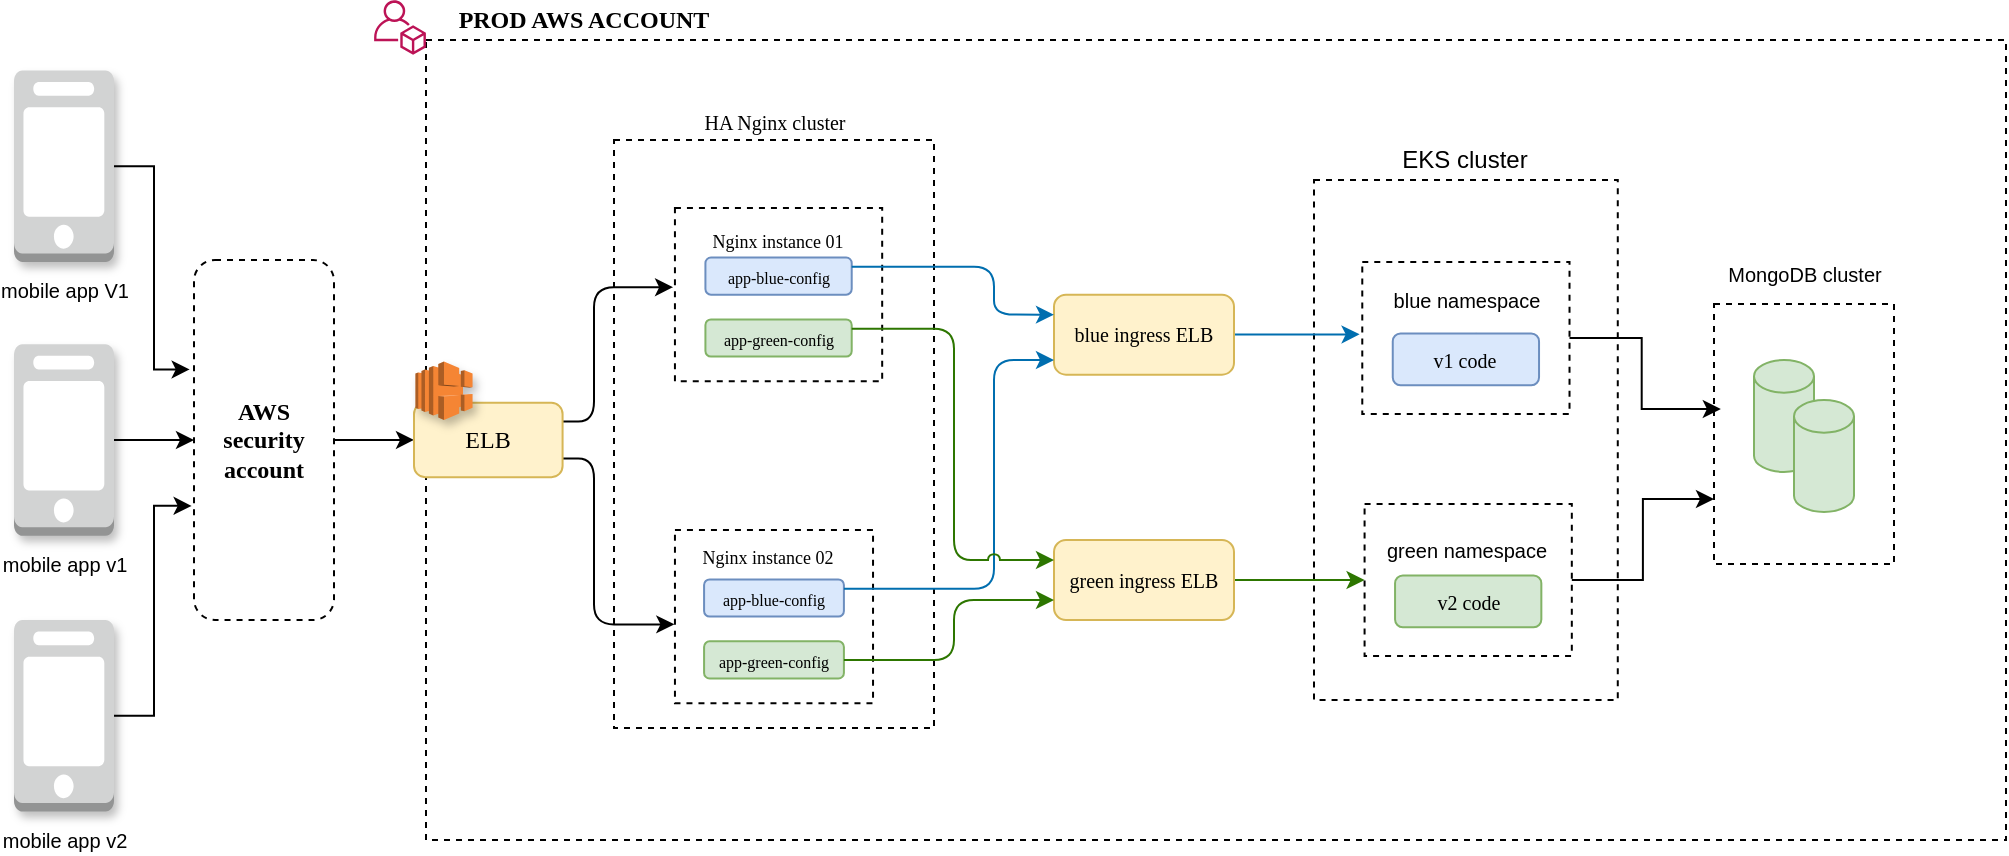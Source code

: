 <mxfile version="14.7.6" type="github">
  <diagram id="qzOaQ2OwNqaUCwpIFnaY" name="Page-1">
    <mxGraphModel dx="1208" dy="602" grid="1" gridSize="10" guides="1" tooltips="1" connect="1" arrows="1" fold="1" page="1" pageScale="1" pageWidth="1169" pageHeight="827" math="0" shadow="0">
      <root>
        <mxCell id="0" />
        <mxCell id="1" parent="0" />
        <mxCell id="DKKTpWRmgBJiDXLGIOay-57" value="" style="rounded=0;whiteSpace=wrap;html=1;shadow=0;glass=0;dashed=1;sketch=0;strokeWidth=1;fillColor=none;" parent="1" vertex="1">
          <mxGeometry x="276" y="210.01" width="790" height="400" as="geometry" />
        </mxCell>
        <mxCell id="DKKTpWRmgBJiDXLGIOay-19" value="" style="rounded=0;whiteSpace=wrap;html=1;dashed=1;strokeWidth=1;fillColor=none;" parent="1" vertex="1">
          <mxGeometry x="720" y="280" width="151.89" height="260" as="geometry" />
        </mxCell>
        <mxCell id="DKKTpWRmgBJiDXLGIOay-15" value="" style="rounded=0;whiteSpace=wrap;html=1;dashed=1;strokeWidth=1;fillColor=none;" parent="1" vertex="1">
          <mxGeometry x="370" y="260" width="160" height="294" as="geometry" />
        </mxCell>
        <mxCell id="DKKTpWRmgBJiDXLGIOay-39" value="" style="edgeStyle=orthogonalEdgeStyle;rounded=0;orthogonalLoop=1;jettySize=auto;html=1;" parent="1" source="DKKTpWRmgBJiDXLGIOay-1" target="DKKTpWRmgBJiDXLGIOay-2" edge="1">
          <mxGeometry relative="1" as="geometry" />
        </mxCell>
        <mxCell id="DKKTpWRmgBJiDXLGIOay-1" value="&lt;font face=&quot;Verdana&quot;&gt;&lt;b&gt;AWS security account&lt;br&gt;&lt;/b&gt;&lt;/font&gt;" style="rounded=1;whiteSpace=wrap;html=1;dashed=1;" parent="1" vertex="1">
          <mxGeometry x="160" y="320" width="70" height="180" as="geometry" />
        </mxCell>
        <mxCell id="DKKTpWRmgBJiDXLGIOay-43" style="edgeStyle=orthogonalEdgeStyle;orthogonalLoop=1;jettySize=auto;html=1;entryX=-0.009;entryY=0.457;entryDx=0;entryDy=0;entryPerimeter=0;exitX=1;exitY=0.25;exitDx=0;exitDy=0;rounded=1;" parent="1" source="DKKTpWRmgBJiDXLGIOay-2" target="DKKTpWRmgBJiDXLGIOay-11" edge="1">
          <mxGeometry relative="1" as="geometry">
            <mxPoint x="344" y="391" as="sourcePoint" />
            <Array as="points">
              <mxPoint x="360" y="401" />
              <mxPoint x="360" y="334" />
            </Array>
          </mxGeometry>
        </mxCell>
        <mxCell id="DKKTpWRmgBJiDXLGIOay-44" style="edgeStyle=orthogonalEdgeStyle;rounded=1;orthogonalLoop=1;jettySize=auto;html=1;exitX=1;exitY=0.75;exitDx=0;exitDy=0;entryX=-0.003;entryY=0.545;entryDx=0;entryDy=0;entryPerimeter=0;" parent="1" source="DKKTpWRmgBJiDXLGIOay-2" target="DKKTpWRmgBJiDXLGIOay-12" edge="1">
          <mxGeometry relative="1" as="geometry">
            <Array as="points">
              <mxPoint x="360" y="419" />
              <mxPoint x="360" y="502" />
            </Array>
          </mxGeometry>
        </mxCell>
        <mxCell id="DKKTpWRmgBJiDXLGIOay-2" value="&lt;font face=&quot;Verdana&quot;&gt;ELB&lt;/font&gt;" style="rounded=1;whiteSpace=wrap;html=1;fillColor=#fff2cc;strokeColor=#d6b656;" parent="1" vertex="1">
          <mxGeometry x="270.004" y="391.437" width="74.284" height="37.143" as="geometry" />
        </mxCell>
        <mxCell id="DKKTpWRmgBJiDXLGIOay-13" value="" style="group" parent="1" vertex="1" connectable="0">
          <mxGeometry x="400.473" y="454.952" width="99.046" height="86.667" as="geometry" />
        </mxCell>
        <mxCell id="DKKTpWRmgBJiDXLGIOay-12" value="" style="rounded=0;whiteSpace=wrap;html=1;dashed=1;strokeWidth=1;perimeterSpacing=0;fillColor=none;" parent="DKKTpWRmgBJiDXLGIOay-13" vertex="1">
          <mxGeometry width="99.046" height="86.667" as="geometry" />
        </mxCell>
        <mxCell id="DKKTpWRmgBJiDXLGIOay-8" value="&lt;font style=&quot;font-size: 8px&quot; face=&quot;Verdana&quot;&gt;app-blue-config&lt;/font&gt;" style="rounded=1;whiteSpace=wrap;html=1;fillColor=#dae8fc;strokeColor=#6c8ebf;" parent="DKKTpWRmgBJiDXLGIOay-13" vertex="1">
          <mxGeometry x="14.566" y="24.762" width="69.915" height="18.571" as="geometry" />
        </mxCell>
        <mxCell id="DKKTpWRmgBJiDXLGIOay-9" value="&lt;font style=&quot;font-size: 8px&quot; face=&quot;Verdana&quot;&gt;app-green-config&lt;/font&gt;" style="rounded=1;whiteSpace=wrap;html=1;fillColor=#d5e8d4;strokeColor=#82b366;" parent="DKKTpWRmgBJiDXLGIOay-13" vertex="1">
          <mxGeometry x="14.566" y="55.714" width="69.915" height="18.571" as="geometry" />
        </mxCell>
        <mxCell id="LH-lMcslgAQUbvIpvj9R-5" value="" style="edgeStyle=orthogonalEdgeStyle;rounded=0;orthogonalLoop=1;jettySize=auto;html=1;entryX=-0.013;entryY=0.476;entryDx=0;entryDy=0;entryPerimeter=0;fillColor=#1ba1e2;strokeColor=#006EAF;" edge="1" parent="1" source="DKKTpWRmgBJiDXLGIOay-17" target="DKKTpWRmgBJiDXLGIOay-20">
          <mxGeometry relative="1" as="geometry">
            <mxPoint x="740" y="357" as="targetPoint" />
            <Array as="points" />
          </mxGeometry>
        </mxCell>
        <mxCell id="DKKTpWRmgBJiDXLGIOay-17" value="&lt;font style=&quot;font-size: 10px&quot; face=&quot;Verdana&quot;&gt;blue ingress ELB&lt;/font&gt;" style="rounded=1;whiteSpace=wrap;html=1;fillColor=#fff2cc;strokeColor=#d6b656;" parent="1" vertex="1">
          <mxGeometry x="590" y="337.33" width="90" height="40" as="geometry" />
        </mxCell>
        <mxCell id="LH-lMcslgAQUbvIpvj9R-8" value="" style="edgeStyle=orthogonalEdgeStyle;rounded=0;orthogonalLoop=1;jettySize=auto;html=1;entryX=0;entryY=0.5;entryDx=0;entryDy=0;fillColor=#60a917;strokeColor=#2D7600;" edge="1" parent="1" source="DKKTpWRmgBJiDXLGIOay-18" target="DKKTpWRmgBJiDXLGIOay-22">
          <mxGeometry relative="1" as="geometry" />
        </mxCell>
        <mxCell id="DKKTpWRmgBJiDXLGIOay-18" value="&lt;font style=&quot;font-size: 10px&quot; face=&quot;Verdana&quot;&gt;green ingress ELB&lt;/font&gt;" style="rounded=1;whiteSpace=wrap;html=1;fillColor=#fff2cc;strokeColor=#d6b656;glass=0;shadow=0;" parent="1" vertex="1">
          <mxGeometry x="590" y="460" width="90" height="40" as="geometry" />
        </mxCell>
        <mxCell id="LH-lMcslgAQUbvIpvj9R-9" style="edgeStyle=orthogonalEdgeStyle;rounded=0;orthogonalLoop=1;jettySize=auto;html=1;exitX=1;exitY=0.5;exitDx=0;exitDy=0;entryX=0.038;entryY=0.404;entryDx=0;entryDy=0;entryPerimeter=0;" edge="1" parent="1" source="DKKTpWRmgBJiDXLGIOay-20" target="DKKTpWRmgBJiDXLGIOay-24">
          <mxGeometry relative="1" as="geometry" />
        </mxCell>
        <mxCell id="DKKTpWRmgBJiDXLGIOay-20" value="gr" style="rounded=0;whiteSpace=wrap;html=1;dashed=1;strokeWidth=1;perimeterSpacing=0;fillColor=none;" parent="1" vertex="1">
          <mxGeometry x="744.14" y="321" width="103.62" height="76" as="geometry" />
        </mxCell>
        <mxCell id="DKKTpWRmgBJiDXLGIOay-21" value="&lt;font style=&quot;font-size: 10px&quot; face=&quot;Verdana&quot;&gt;v1 code&lt;/font&gt;" style="rounded=1;whiteSpace=wrap;html=1;fillColor=#dae8fc;strokeColor=#6c8ebf;" parent="1" vertex="1">
          <mxGeometry x="759.38" y="356.71" width="73.14" height="25.9" as="geometry" />
        </mxCell>
        <mxCell id="LH-lMcslgAQUbvIpvj9R-10" style="edgeStyle=orthogonalEdgeStyle;rounded=0;orthogonalLoop=1;jettySize=auto;html=1;entryX=0;entryY=0.75;entryDx=0;entryDy=0;" edge="1" parent="1" source="DKKTpWRmgBJiDXLGIOay-22" target="DKKTpWRmgBJiDXLGIOay-24">
          <mxGeometry relative="1" as="geometry" />
        </mxCell>
        <mxCell id="DKKTpWRmgBJiDXLGIOay-22" value="" style="rounded=0;whiteSpace=wrap;html=1;dashed=1;strokeWidth=1;perimeterSpacing=0;fillColor=none;" parent="1" vertex="1">
          <mxGeometry x="745.29" y="442" width="103.62" height="76" as="geometry" />
        </mxCell>
        <mxCell id="DKKTpWRmgBJiDXLGIOay-23" value="&lt;font style=&quot;font-size: 10px&quot; face=&quot;Verdana&quot;&gt;v2 code&lt;/font&gt;" style="rounded=1;whiteSpace=wrap;html=1;fillColor=#d5e8d4;strokeColor=#82b366;" parent="1" vertex="1">
          <mxGeometry x="760.53" y="477.71" width="73.14" height="25.9" as="geometry" />
        </mxCell>
        <mxCell id="DKKTpWRmgBJiDXLGIOay-24" value="" style="rounded=0;whiteSpace=wrap;html=1;dashed=1;strokeWidth=1;perimeterSpacing=0;fillColor=none;" parent="1" vertex="1">
          <mxGeometry x="920" y="342" width="90" height="130" as="geometry" />
        </mxCell>
        <mxCell id="DKKTpWRmgBJiDXLGIOay-27" value="" style="group" parent="1" vertex="1" connectable="0">
          <mxGeometry x="940" y="370" width="50" height="76" as="geometry" />
        </mxCell>
        <mxCell id="DKKTpWRmgBJiDXLGIOay-25" value="" style="shape=cylinder3;whiteSpace=wrap;html=1;boundedLbl=1;backgroundOutline=1;size=8.167;strokeWidth=1;fillColor=#d5e8d4;strokeColor=#82b366;" parent="DKKTpWRmgBJiDXLGIOay-27" vertex="1">
          <mxGeometry width="30" height="56" as="geometry" />
        </mxCell>
        <mxCell id="DKKTpWRmgBJiDXLGIOay-26" value="" style="shape=cylinder3;whiteSpace=wrap;html=1;boundedLbl=1;backgroundOutline=1;size=8.167;strokeWidth=1;fillColor=#d5e8d4;strokeColor=#82b366;" parent="DKKTpWRmgBJiDXLGIOay-27" vertex="1">
          <mxGeometry x="20" y="20" width="30" height="56" as="geometry" />
        </mxCell>
        <mxCell id="DKKTpWRmgBJiDXLGIOay-37" style="edgeStyle=orthogonalEdgeStyle;rounded=0;orthogonalLoop=1;jettySize=auto;html=1;entryX=-0.031;entryY=0.304;entryDx=0;entryDy=0;entryPerimeter=0;" parent="1" source="DKKTpWRmgBJiDXLGIOay-31" target="DKKTpWRmgBJiDXLGIOay-1" edge="1">
          <mxGeometry relative="1" as="geometry" />
        </mxCell>
        <mxCell id="DKKTpWRmgBJiDXLGIOay-31" value="&lt;font style=&quot;font-size: 10px&quot;&gt;mobile app V1&lt;/font&gt;" style="outlineConnect=0;dashed=0;verticalLabelPosition=bottom;verticalAlign=top;align=center;html=1;shape=mxgraph.aws3.mobile_client;fillColor=#D2D3D3;gradientColor=none;shadow=1;glass=1;sketch=0;strokeWidth=1;" parent="1" vertex="1">
          <mxGeometry x="70" y="225.23" width="50" height="95.77" as="geometry" />
        </mxCell>
        <mxCell id="DKKTpWRmgBJiDXLGIOay-34" value="" style="edgeStyle=orthogonalEdgeStyle;rounded=0;orthogonalLoop=1;jettySize=auto;html=1;" parent="1" source="DKKTpWRmgBJiDXLGIOay-32" target="DKKTpWRmgBJiDXLGIOay-1" edge="1">
          <mxGeometry relative="1" as="geometry" />
        </mxCell>
        <mxCell id="DKKTpWRmgBJiDXLGIOay-32" value="&lt;font size=&quot;1&quot;&gt;mobile app v1&lt;br&gt;&lt;/font&gt;" style="outlineConnect=0;dashed=0;verticalLabelPosition=bottom;verticalAlign=top;align=center;html=1;shape=mxgraph.aws3.mobile_client;fillColor=#D2D3D3;gradientColor=none;shadow=1;glass=1;sketch=0;strokeWidth=1;" parent="1" vertex="1">
          <mxGeometry x="70" y="362.12" width="50" height="95.77" as="geometry" />
        </mxCell>
        <mxCell id="DKKTpWRmgBJiDXLGIOay-38" style="edgeStyle=orthogonalEdgeStyle;rounded=0;orthogonalLoop=1;jettySize=auto;html=1;entryX=-0.017;entryY=0.683;entryDx=0;entryDy=0;entryPerimeter=0;" parent="1" source="DKKTpWRmgBJiDXLGIOay-33" target="DKKTpWRmgBJiDXLGIOay-1" edge="1">
          <mxGeometry relative="1" as="geometry" />
        </mxCell>
        <mxCell id="DKKTpWRmgBJiDXLGIOay-33" value="&lt;font style=&quot;font-size: 10px&quot;&gt;mobile app v2&lt;br&gt;&lt;/font&gt;" style="outlineConnect=0;dashed=0;verticalLabelPosition=bottom;verticalAlign=top;align=center;html=1;shape=mxgraph.aws3.mobile_client;fillColor=#D2D3D3;gradientColor=none;shadow=1;glass=1;sketch=0;strokeWidth=1;" parent="1" vertex="1">
          <mxGeometry x="70" y="500" width="50" height="95.77" as="geometry" />
        </mxCell>
        <mxCell id="DKKTpWRmgBJiDXLGIOay-41" value="" style="outlineConnect=0;dashed=0;verticalLabelPosition=bottom;verticalAlign=top;align=center;html=1;shape=mxgraph.aws3.elastic_load_balancing;fillColor=#F58534;gradientColor=none;shadow=1;glass=1;sketch=0;strokeWidth=1;" parent="1" vertex="1">
          <mxGeometry x="270.71" y="370.73" width="28.57" height="29.27" as="geometry" />
        </mxCell>
        <mxCell id="DKKTpWRmgBJiDXLGIOay-49" value="&lt;font style=&quot;font-size: 9px&quot; face=&quot;Verdana&quot;&gt;Nginx instance 02&lt;/font&gt;" style="text;html=1;strokeColor=none;fillColor=none;align=center;verticalAlign=middle;whiteSpace=wrap;rounded=0;shadow=1;glass=1;dashed=1;sketch=0;" parent="1" vertex="1">
          <mxGeometry x="395.23" y="457.89" width="104.29" height="20" as="geometry" />
        </mxCell>
        <mxCell id="DKKTpWRmgBJiDXLGIOay-50" value="" style="group" parent="1" vertex="1" connectable="0">
          <mxGeometry x="383.71" y="280" width="121.05" height="100.667" as="geometry" />
        </mxCell>
        <mxCell id="DKKTpWRmgBJiDXLGIOay-11" value="" style="rounded=0;whiteSpace=wrap;html=1;dashed=1;strokeWidth=1;perimeterSpacing=0;fillColor=none;" parent="DKKTpWRmgBJiDXLGIOay-50" vertex="1">
          <mxGeometry x="16.76" y="14" width="103.622" height="86.667" as="geometry" />
        </mxCell>
        <mxCell id="DKKTpWRmgBJiDXLGIOay-6" value="&lt;font style=&quot;font-size: 8px&quot; face=&quot;Verdana&quot;&gt;app-blue-config&lt;/font&gt;" style="rounded=1;whiteSpace=wrap;html=1;fillColor=#dae8fc;strokeColor=#6c8ebf;" parent="DKKTpWRmgBJiDXLGIOay-50" vertex="1">
          <mxGeometry x="31.999" y="38.762" width="73.145" height="18.571" as="geometry" />
        </mxCell>
        <mxCell id="DKKTpWRmgBJiDXLGIOay-7" value="&lt;font style=&quot;font-size: 8px&quot; face=&quot;Verdana&quot;&gt;app-green-config&lt;/font&gt;" style="rounded=1;whiteSpace=wrap;html=1;fillColor=#d5e8d4;strokeColor=#82b366;" parent="DKKTpWRmgBJiDXLGIOay-50" vertex="1">
          <mxGeometry x="31.999" y="69.714" width="73.145" height="18.571" as="geometry" />
        </mxCell>
        <mxCell id="DKKTpWRmgBJiDXLGIOay-45" value="" style="shape=image;html=1;verticalAlign=top;verticalLabelPosition=bottom;labelBackgroundColor=#ffffff;imageAspect=0;aspect=fixed;image=https://cdn4.iconfinder.com/data/icons/logos-brands-5/24/nginx-128.png;shadow=1;glass=1;dashed=1;sketch=0;strokeWidth=1;fillColor=none;" parent="DKKTpWRmgBJiDXLGIOay-50" vertex="1">
          <mxGeometry x="1" y="-10" width="32" height="32" as="geometry" />
        </mxCell>
        <mxCell id="DKKTpWRmgBJiDXLGIOay-48" value="&lt;font style=&quot;font-size: 9px&quot; face=&quot;Verdana&quot;&gt;Nginx instance 01&lt;/font&gt;" style="text;html=1;strokeColor=none;fillColor=none;align=center;verticalAlign=middle;whiteSpace=wrap;rounded=0;shadow=1;glass=1;dashed=1;sketch=0;" parent="DKKTpWRmgBJiDXLGIOay-50" vertex="1">
          <mxGeometry x="16.76" y="20" width="104.29" height="20" as="geometry" />
        </mxCell>
        <mxCell id="DKKTpWRmgBJiDXLGIOay-51" value="&lt;font style=&quot;font-size: 10px&quot; face=&quot;Verdana&quot;&gt;HA Nginx cluster&lt;br&gt;&lt;/font&gt;" style="text;html=1;strokeColor=none;fillColor=none;align=center;verticalAlign=middle;whiteSpace=wrap;rounded=0;shadow=1;glass=1;dashed=1;sketch=0;" parent="1" vertex="1">
          <mxGeometry x="397.61" y="241" width="104.77" height="20" as="geometry" />
        </mxCell>
        <mxCell id="DKKTpWRmgBJiDXLGIOay-46" value="" style="shape=image;html=1;verticalAlign=top;verticalLabelPosition=bottom;labelBackgroundColor=#ffffff;imageAspect=0;aspect=fixed;image=https://cdn4.iconfinder.com/data/icons/logos-brands-5/24/nginx-128.png;shadow=1;glass=1;dashed=1;sketch=0;strokeWidth=1;fillColor=none;" parent="1" vertex="1">
          <mxGeometry x="385.04" y="432" width="32" height="32" as="geometry" />
        </mxCell>
        <mxCell id="DKKTpWRmgBJiDXLGIOay-52" style="edgeStyle=orthogonalEdgeStyle;rounded=1;orthogonalLoop=1;jettySize=auto;html=1;exitX=1;exitY=0.25;exitDx=0;exitDy=0;entryX=0;entryY=0.25;entryDx=0;entryDy=0;fillColor=#1ba1e2;strokeColor=#006EAF;jumpStyle=none;" parent="1" source="DKKTpWRmgBJiDXLGIOay-6" target="DKKTpWRmgBJiDXLGIOay-17" edge="1">
          <mxGeometry relative="1" as="geometry">
            <Array as="points">
              <mxPoint x="560" y="323" />
              <mxPoint x="560" y="347" />
            </Array>
          </mxGeometry>
        </mxCell>
        <mxCell id="DKKTpWRmgBJiDXLGIOay-54" style="edgeStyle=orthogonalEdgeStyle;rounded=1;orthogonalLoop=1;jettySize=auto;html=1;exitX=1;exitY=0.25;exitDx=0;exitDy=0;jumpStyle=arc;fillColor=#1ba1e2;strokeColor=#006EAF;" parent="1" source="DKKTpWRmgBJiDXLGIOay-8" edge="1">
          <mxGeometry relative="1" as="geometry">
            <mxPoint x="590" y="370" as="targetPoint" />
            <Array as="points">
              <mxPoint x="560" y="484" />
              <mxPoint x="560" y="370" />
              <mxPoint x="590" y="370" />
            </Array>
          </mxGeometry>
        </mxCell>
        <mxCell id="DKKTpWRmgBJiDXLGIOay-55" style="edgeStyle=orthogonalEdgeStyle;rounded=1;orthogonalLoop=1;jettySize=auto;html=1;exitX=1;exitY=0.25;exitDx=0;exitDy=0;entryX=0;entryY=0.25;entryDx=0;entryDy=0;jumpStyle=arc;fillColor=#60a917;strokeColor=#2D7600;" parent="1" source="DKKTpWRmgBJiDXLGIOay-7" target="DKKTpWRmgBJiDXLGIOay-18" edge="1">
          <mxGeometry relative="1" as="geometry">
            <Array as="points">
              <mxPoint x="540" y="354" />
              <mxPoint x="540" y="470" />
            </Array>
          </mxGeometry>
        </mxCell>
        <mxCell id="DKKTpWRmgBJiDXLGIOay-56" style="edgeStyle=orthogonalEdgeStyle;rounded=1;orthogonalLoop=1;jettySize=auto;html=1;exitX=1;exitY=0.5;exitDx=0;exitDy=0;entryX=0;entryY=0.75;entryDx=0;entryDy=0;fillColor=#60a917;strokeColor=#2D7600;" parent="1" source="DKKTpWRmgBJiDXLGIOay-9" target="DKKTpWRmgBJiDXLGIOay-18" edge="1">
          <mxGeometry relative="1" as="geometry">
            <Array as="points">
              <mxPoint x="540" y="520" />
              <mxPoint x="540" y="490" />
            </Array>
          </mxGeometry>
        </mxCell>
        <mxCell id="DKKTpWRmgBJiDXLGIOay-58" value="&lt;div align=&quot;center&quot;&gt;&lt;b&gt;&lt;font face=&quot;Verdana&quot;&gt;PROD AWS ACCOUNT&lt;/font&gt;&lt;/b&gt;&lt;/div&gt;" style="text;html=1;strokeColor=none;fillColor=none;align=center;verticalAlign=middle;whiteSpace=wrap;rounded=0;shadow=0;glass=0;dashed=1;sketch=0;" parent="1" vertex="1">
          <mxGeometry x="280" y="190" width="150" height="20" as="geometry" />
        </mxCell>
        <mxCell id="DKKTpWRmgBJiDXLGIOay-59" value="" style="outlineConnect=0;fontColor=#232F3E;gradientColor=none;fillColor=#BC1356;strokeColor=none;dashed=0;verticalLabelPosition=bottom;verticalAlign=top;align=center;html=1;fontSize=12;fontStyle=0;aspect=fixed;pointerEvents=1;shape=mxgraph.aws4.organizations_account;rounded=1;shadow=0;glass=0;sketch=0;" parent="1" vertex="1">
          <mxGeometry x="250" y="190" width="26" height="27.41" as="geometry" />
        </mxCell>
        <mxCell id="LH-lMcslgAQUbvIpvj9R-1" value="&lt;font style=&quot;font-size: 10px&quot;&gt;green namespace&lt;br&gt;&lt;/font&gt;" style="text;html=1;strokeColor=none;fillColor=none;align=center;verticalAlign=middle;whiteSpace=wrap;rounded=0;shadow=1;glass=1;dashed=1;sketch=0;" vertex="1" parent="1">
          <mxGeometry x="744.14" y="454.95" width="104.77" height="20" as="geometry" />
        </mxCell>
        <mxCell id="LH-lMcslgAQUbvIpvj9R-2" value="&lt;font style=&quot;font-size: 10px&quot;&gt;blue namespace&lt;br&gt;&lt;/font&gt;" style="text;html=1;strokeColor=none;fillColor=none;align=center;verticalAlign=middle;whiteSpace=wrap;rounded=0;shadow=1;glass=1;dashed=1;sketch=0;" vertex="1" parent="1">
          <mxGeometry x="743.56" y="330" width="104.77" height="20" as="geometry" />
        </mxCell>
        <mxCell id="LH-lMcslgAQUbvIpvj9R-3" value="EKS cluster" style="text;html=1;strokeColor=none;fillColor=none;align=center;verticalAlign=middle;whiteSpace=wrap;rounded=0;shadow=1;glass=1;dashed=1;sketch=0;" vertex="1" parent="1">
          <mxGeometry x="742.99" y="260" width="104.77" height="20" as="geometry" />
        </mxCell>
        <mxCell id="LH-lMcslgAQUbvIpvj9R-11" value="&lt;font style=&quot;font-size: 10px&quot;&gt;MongoDB cluster&lt;br&gt;&lt;/font&gt;" style="text;html=1;strokeColor=none;fillColor=none;align=center;verticalAlign=middle;whiteSpace=wrap;rounded=0;shadow=1;glass=1;dashed=1;sketch=0;" vertex="1" parent="1">
          <mxGeometry x="912.61" y="317.33" width="104.77" height="20" as="geometry" />
        </mxCell>
      </root>
    </mxGraphModel>
  </diagram>
</mxfile>
